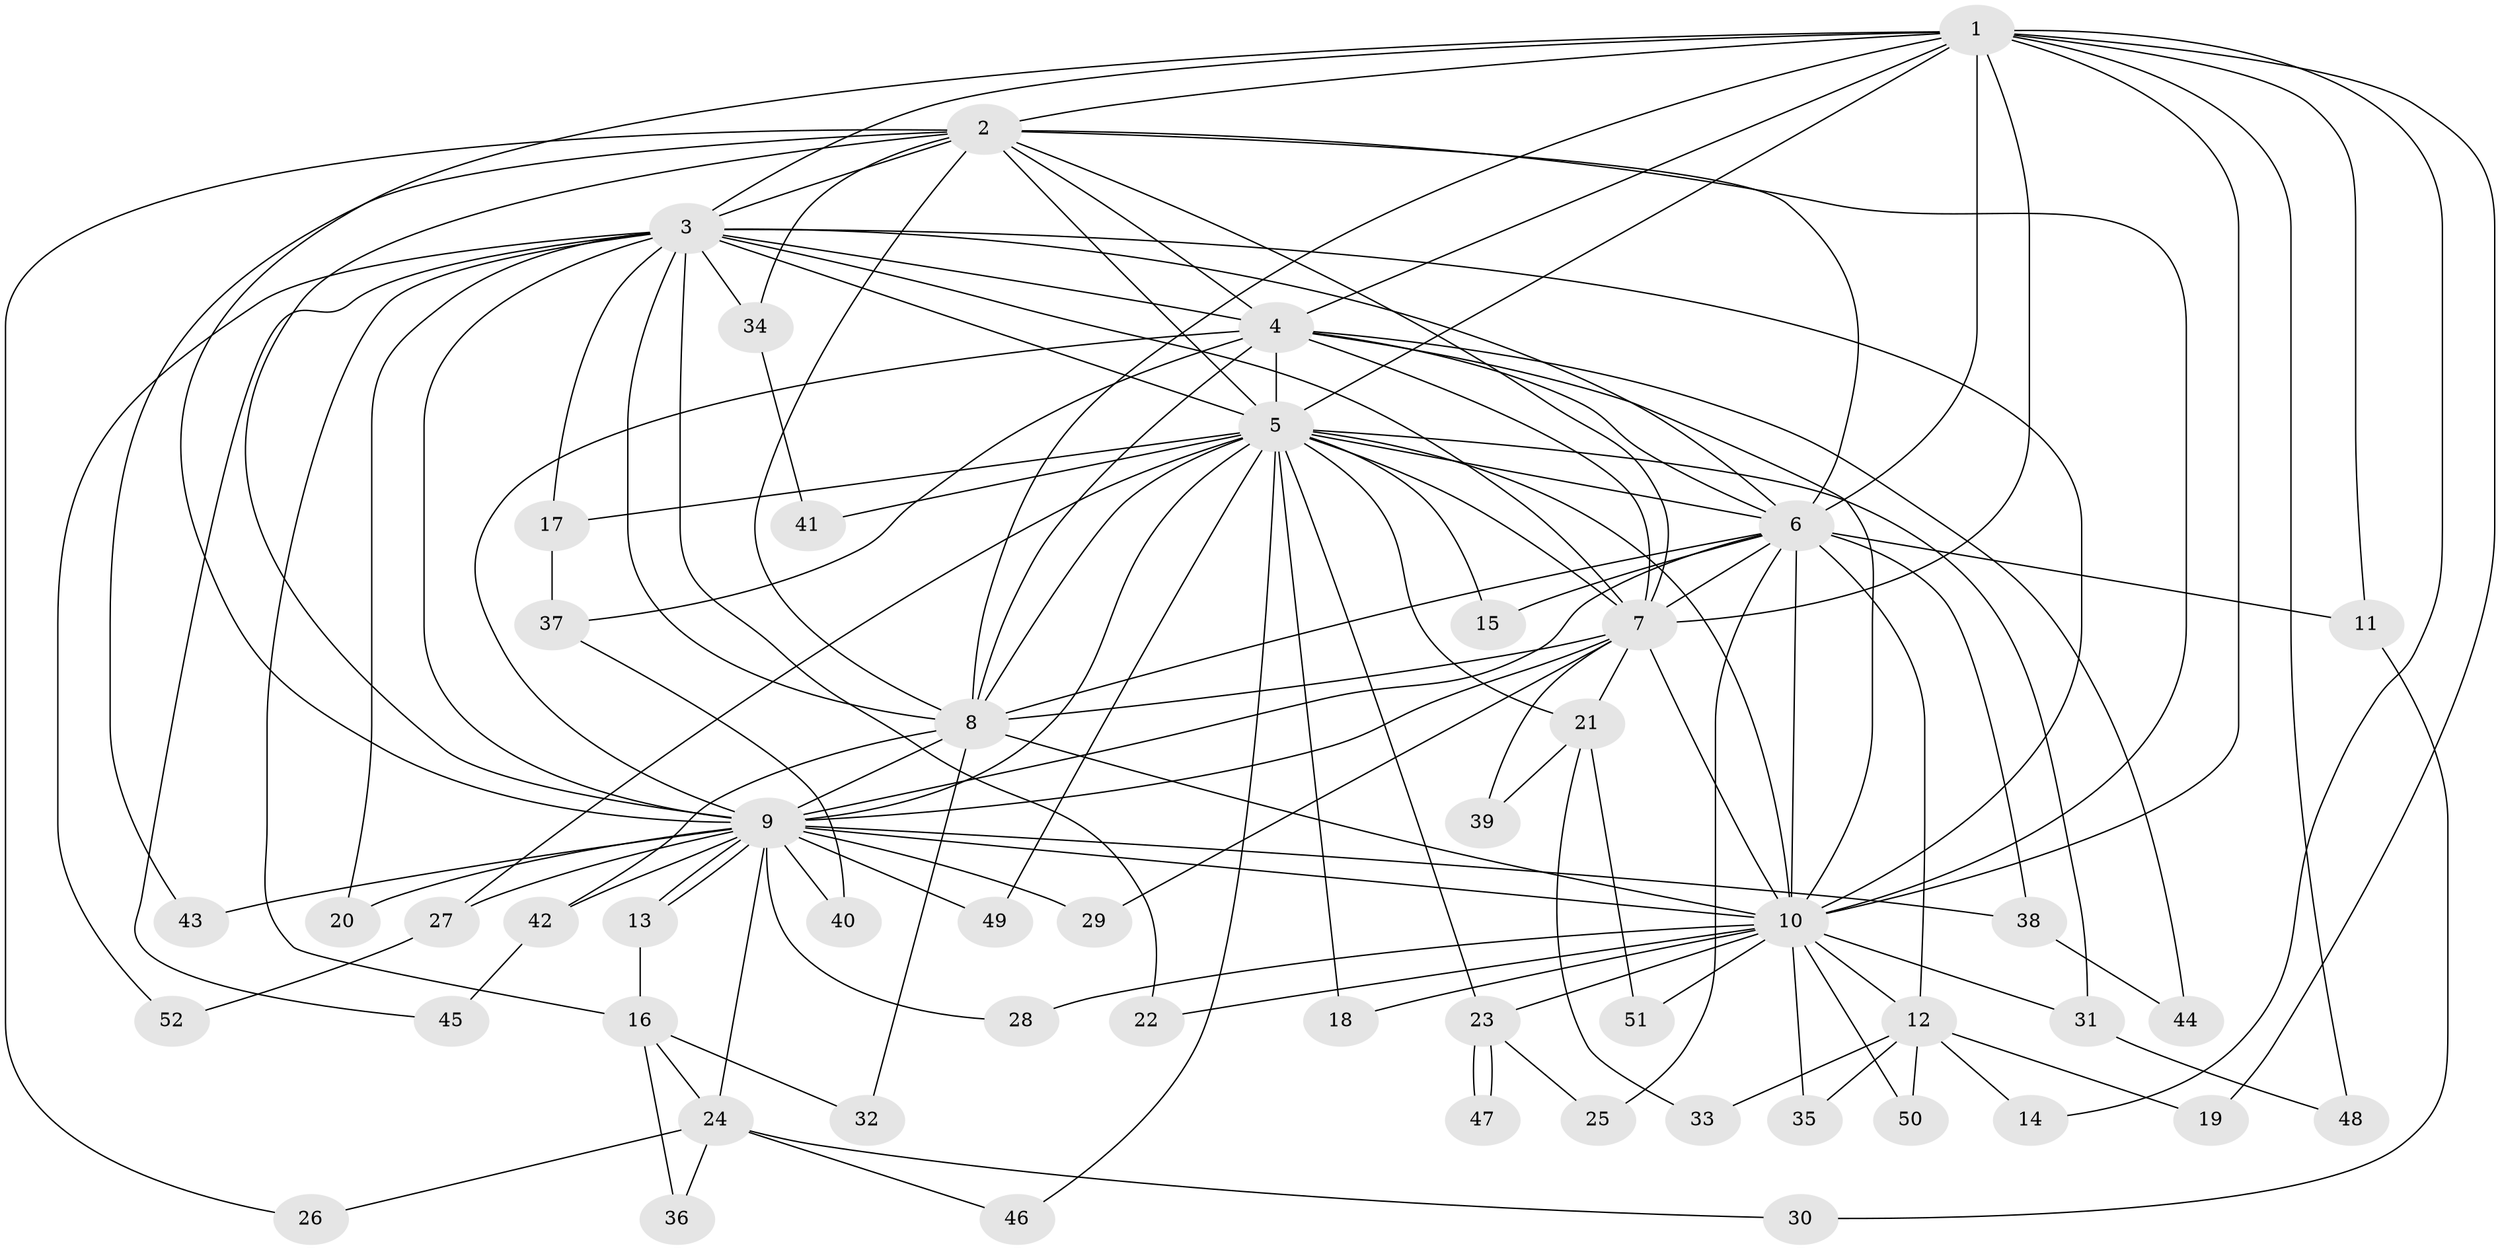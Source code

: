 // coarse degree distribution, {14: 0.05555555555555555, 10: 0.027777777777777776, 11: 0.027777777777777776, 19: 0.027777777777777776, 13: 0.027777777777777776, 9: 0.027777777777777776, 22: 0.027777777777777776, 15: 0.027777777777777776, 3: 0.2222222222222222, 6: 0.027777777777777776, 5: 0.027777777777777776, 2: 0.4722222222222222}
// Generated by graph-tools (version 1.1) at 2025/51/02/27/25 19:51:50]
// undirected, 52 vertices, 129 edges
graph export_dot {
graph [start="1"]
  node [color=gray90,style=filled];
  1;
  2;
  3;
  4;
  5;
  6;
  7;
  8;
  9;
  10;
  11;
  12;
  13;
  14;
  15;
  16;
  17;
  18;
  19;
  20;
  21;
  22;
  23;
  24;
  25;
  26;
  27;
  28;
  29;
  30;
  31;
  32;
  33;
  34;
  35;
  36;
  37;
  38;
  39;
  40;
  41;
  42;
  43;
  44;
  45;
  46;
  47;
  48;
  49;
  50;
  51;
  52;
  1 -- 2;
  1 -- 3;
  1 -- 4;
  1 -- 5;
  1 -- 6;
  1 -- 7;
  1 -- 8;
  1 -- 9;
  1 -- 10;
  1 -- 11;
  1 -- 14;
  1 -- 19;
  1 -- 48;
  2 -- 3;
  2 -- 4;
  2 -- 5;
  2 -- 6;
  2 -- 7;
  2 -- 8;
  2 -- 9;
  2 -- 10;
  2 -- 26;
  2 -- 34;
  2 -- 43;
  3 -- 4;
  3 -- 5;
  3 -- 6;
  3 -- 7;
  3 -- 8;
  3 -- 9;
  3 -- 10;
  3 -- 16;
  3 -- 17;
  3 -- 20;
  3 -- 22;
  3 -- 34;
  3 -- 45;
  3 -- 52;
  4 -- 5;
  4 -- 6;
  4 -- 7;
  4 -- 8;
  4 -- 9;
  4 -- 10;
  4 -- 37;
  4 -- 44;
  5 -- 6;
  5 -- 7;
  5 -- 8;
  5 -- 9;
  5 -- 10;
  5 -- 15;
  5 -- 17;
  5 -- 18;
  5 -- 21;
  5 -- 23;
  5 -- 27;
  5 -- 31;
  5 -- 41;
  5 -- 46;
  5 -- 49;
  6 -- 7;
  6 -- 8;
  6 -- 9;
  6 -- 10;
  6 -- 11;
  6 -- 12;
  6 -- 15;
  6 -- 25;
  6 -- 38;
  7 -- 8;
  7 -- 9;
  7 -- 10;
  7 -- 21;
  7 -- 29;
  7 -- 39;
  8 -- 9;
  8 -- 10;
  8 -- 32;
  8 -- 42;
  9 -- 10;
  9 -- 13;
  9 -- 13;
  9 -- 20;
  9 -- 24;
  9 -- 27;
  9 -- 28;
  9 -- 29;
  9 -- 38;
  9 -- 40;
  9 -- 42;
  9 -- 43;
  9 -- 49;
  10 -- 12;
  10 -- 18;
  10 -- 22;
  10 -- 23;
  10 -- 28;
  10 -- 31;
  10 -- 35;
  10 -- 50;
  10 -- 51;
  11 -- 30;
  12 -- 14;
  12 -- 19;
  12 -- 33;
  12 -- 35;
  12 -- 50;
  13 -- 16;
  16 -- 24;
  16 -- 32;
  16 -- 36;
  17 -- 37;
  21 -- 33;
  21 -- 39;
  21 -- 51;
  23 -- 25;
  23 -- 47;
  23 -- 47;
  24 -- 26;
  24 -- 30;
  24 -- 36;
  24 -- 46;
  27 -- 52;
  31 -- 48;
  34 -- 41;
  37 -- 40;
  38 -- 44;
  42 -- 45;
}

